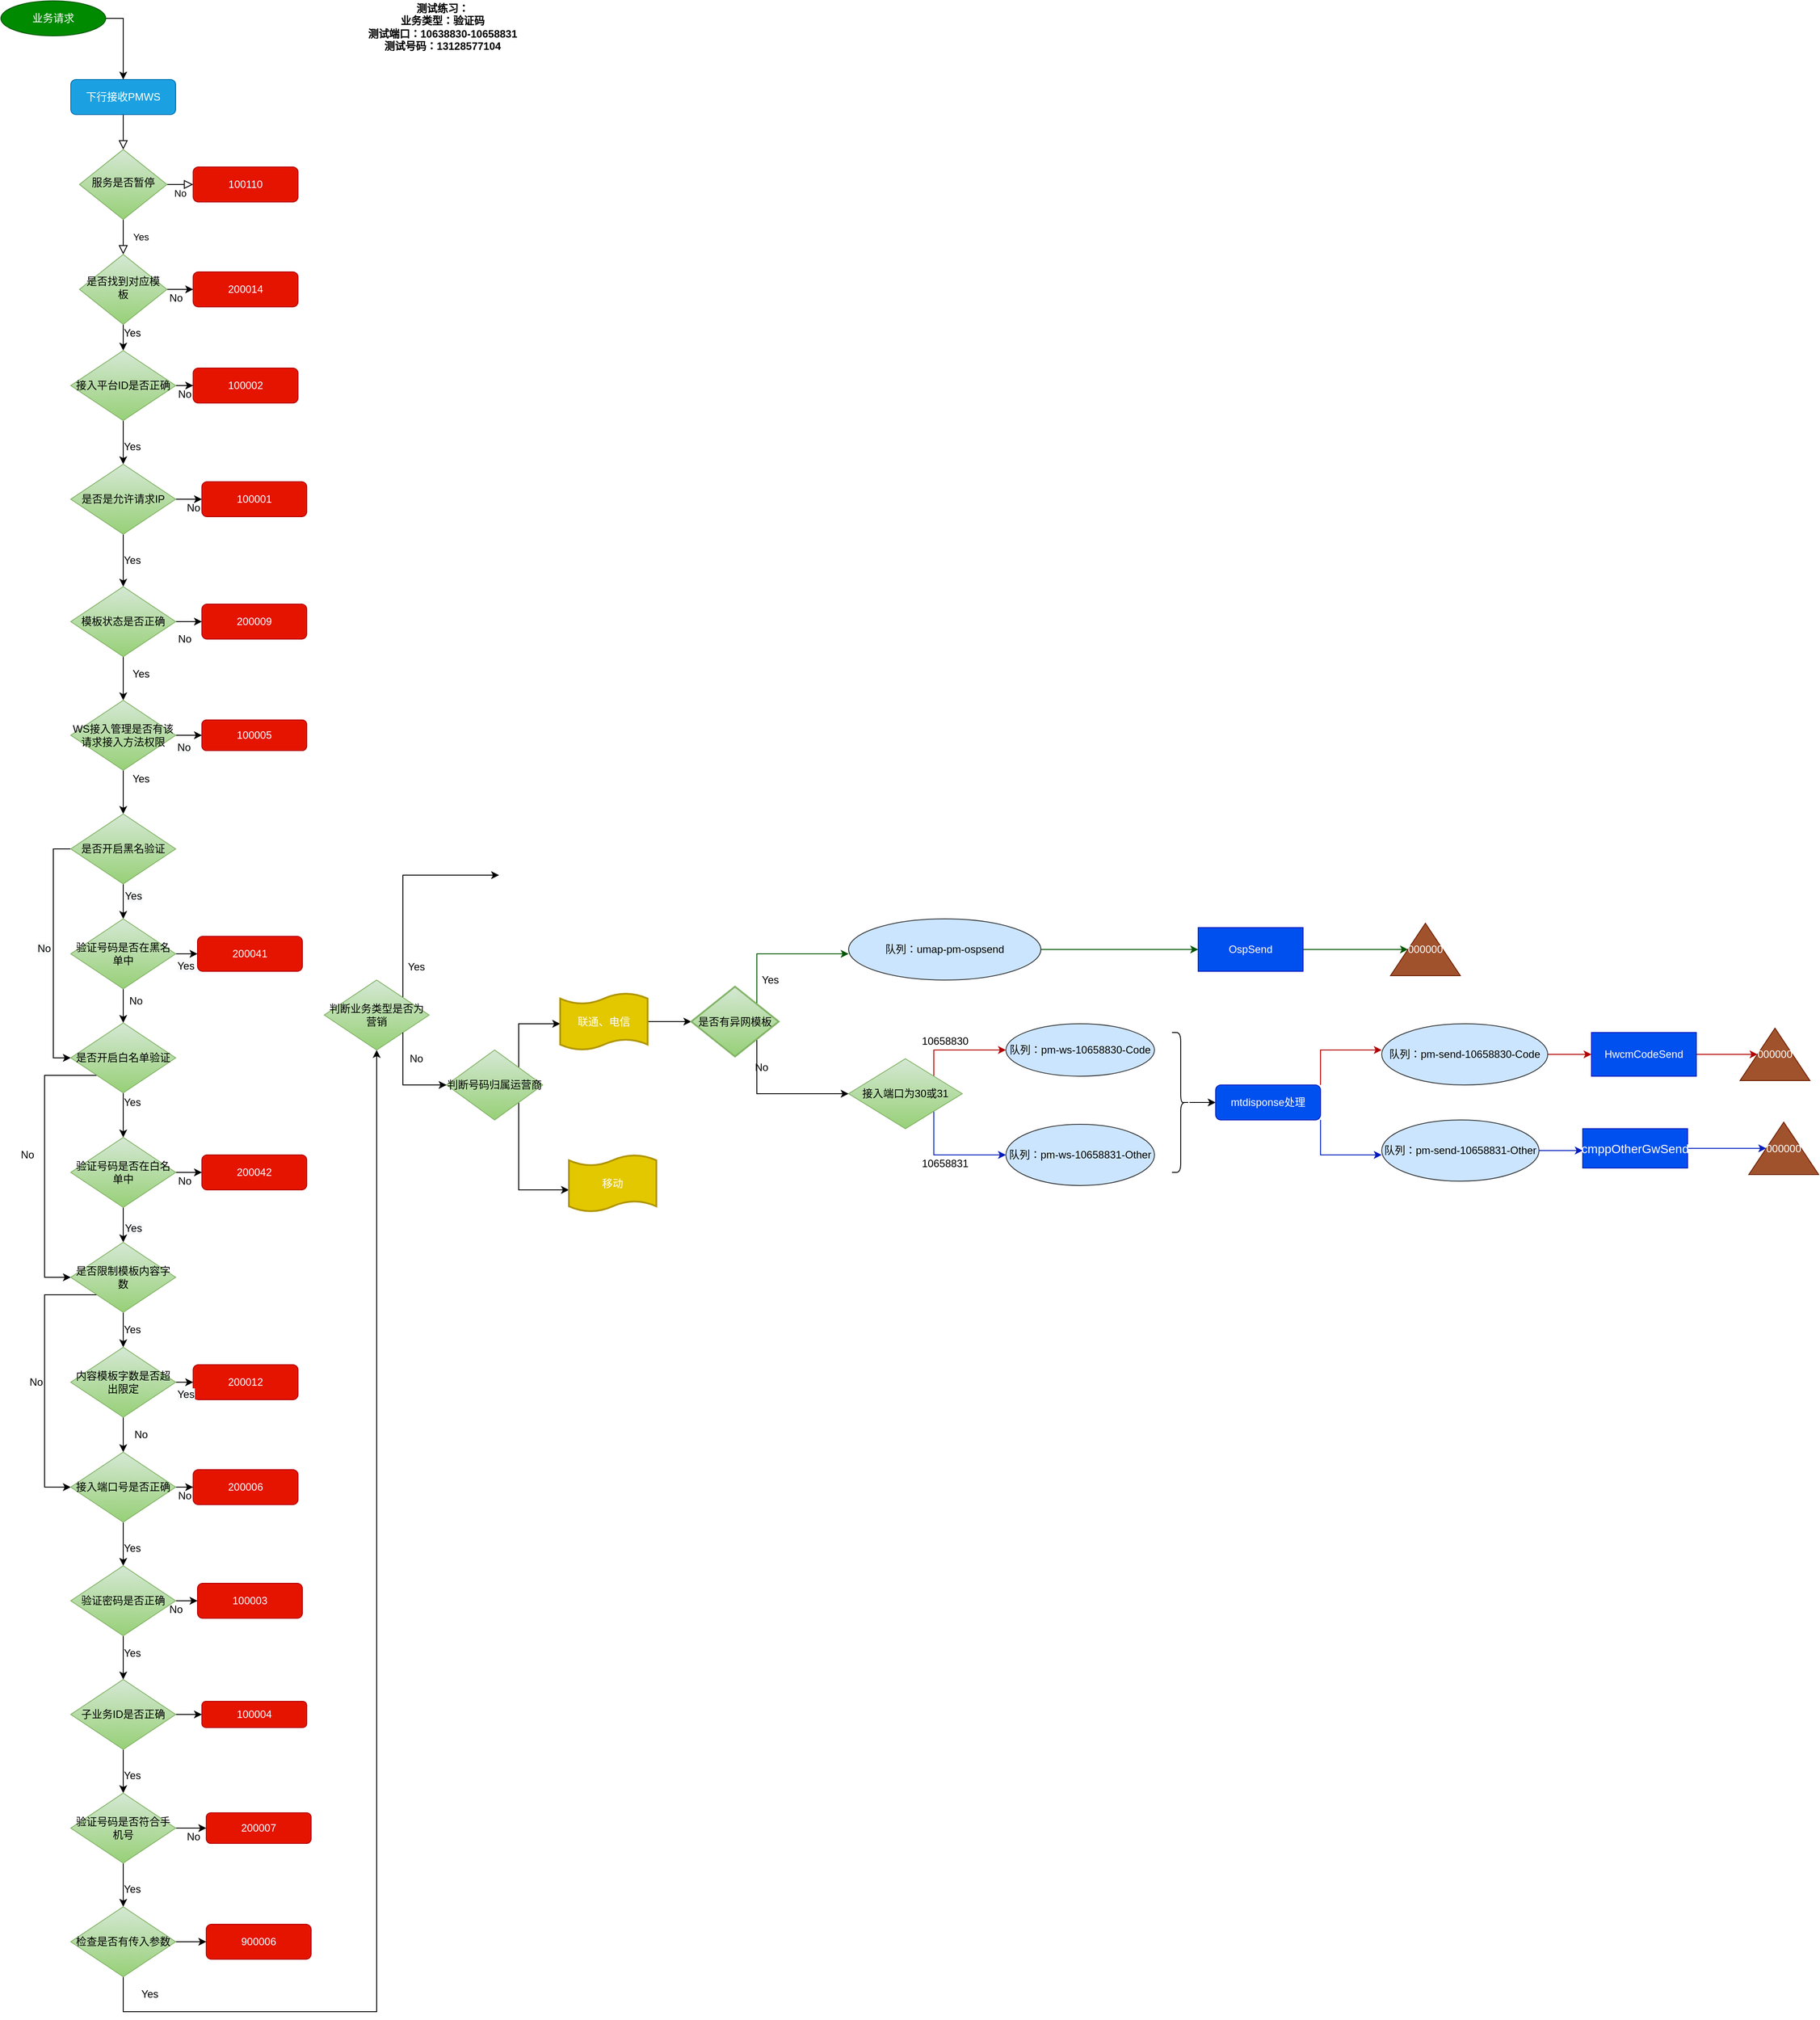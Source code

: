 <mxfile version="13.10.4" type="github">
  <diagram id="C5RBs43oDa-KdzZeNtuy" name="Page-1">
    <mxGraphModel dx="742" dy="514" grid="1" gridSize="10" guides="1" tooltips="1" connect="1" arrows="1" fold="1" page="1" pageScale="1" pageWidth="3300" pageHeight="4681" math="0" shadow="0">
      <root>
        <mxCell id="WIyWlLk6GJQsqaUBKTNV-0" />
        <mxCell id="WIyWlLk6GJQsqaUBKTNV-1" parent="WIyWlLk6GJQsqaUBKTNV-0" />
        <mxCell id="WIyWlLk6GJQsqaUBKTNV-2" value="" style="rounded=0;html=1;jettySize=auto;orthogonalLoop=1;fontSize=11;endArrow=block;endFill=0;endSize=8;strokeWidth=1;shadow=0;labelBackgroundColor=none;edgeStyle=orthogonalEdgeStyle;" parent="WIyWlLk6GJQsqaUBKTNV-1" source="WIyWlLk6GJQsqaUBKTNV-3" target="WIyWlLk6GJQsqaUBKTNV-6" edge="1">
          <mxGeometry relative="1" as="geometry" />
        </mxCell>
        <mxCell id="WIyWlLk6GJQsqaUBKTNV-3" value="下行接收PMWS" style="rounded=1;whiteSpace=wrap;html=1;fontSize=12;glass=0;strokeWidth=1;shadow=0;fillColor=#1ba1e2;strokeColor=#006EAF;fontColor=#ffffff;" parent="WIyWlLk6GJQsqaUBKTNV-1" vertex="1">
          <mxGeometry x="80" y="90" width="120" height="40" as="geometry" />
        </mxCell>
        <mxCell id="WIyWlLk6GJQsqaUBKTNV-4" value="Yes" style="rounded=0;html=1;jettySize=auto;orthogonalLoop=1;fontSize=11;endArrow=block;endFill=0;endSize=8;strokeWidth=1;shadow=0;labelBackgroundColor=none;edgeStyle=orthogonalEdgeStyle;" parent="WIyWlLk6GJQsqaUBKTNV-1" source="WIyWlLk6GJQsqaUBKTNV-6" target="WIyWlLk6GJQsqaUBKTNV-10" edge="1">
          <mxGeometry y="20" relative="1" as="geometry">
            <mxPoint as="offset" />
          </mxGeometry>
        </mxCell>
        <mxCell id="WIyWlLk6GJQsqaUBKTNV-5" value="No" style="edgeStyle=orthogonalEdgeStyle;rounded=0;html=1;jettySize=auto;orthogonalLoop=1;fontSize=11;endArrow=block;endFill=0;endSize=8;strokeWidth=1;shadow=0;labelBackgroundColor=none;" parent="WIyWlLk6GJQsqaUBKTNV-1" source="WIyWlLk6GJQsqaUBKTNV-6" target="WIyWlLk6GJQsqaUBKTNV-7" edge="1">
          <mxGeometry y="10" relative="1" as="geometry">
            <mxPoint as="offset" />
          </mxGeometry>
        </mxCell>
        <mxCell id="WIyWlLk6GJQsqaUBKTNV-6" value="服务是否暂停" style="rhombus;whiteSpace=wrap;html=1;shadow=0;fontFamily=Helvetica;fontSize=12;align=center;strokeWidth=1;spacing=6;spacingTop=-4;gradientColor=#97d077;fillColor=#d5e8d4;strokeColor=#82b366;" parent="WIyWlLk6GJQsqaUBKTNV-1" vertex="1">
          <mxGeometry x="90" y="170" width="100" height="80" as="geometry" />
        </mxCell>
        <mxCell id="WIyWlLk6GJQsqaUBKTNV-7" value="100110" style="rounded=1;whiteSpace=wrap;html=1;fontSize=12;glass=0;strokeWidth=1;shadow=0;fillColor=#e51400;strokeColor=#B20000;fontColor=#ffffff;" parent="WIyWlLk6GJQsqaUBKTNV-1" vertex="1">
          <mxGeometry x="220" y="190" width="120" height="40" as="geometry" />
        </mxCell>
        <mxCell id="eVNANjYWgDma2gAOLHsl-2" value="" style="edgeStyle=orthogonalEdgeStyle;rounded=0;orthogonalLoop=1;jettySize=auto;html=1;" parent="WIyWlLk6GJQsqaUBKTNV-1" source="WIyWlLk6GJQsqaUBKTNV-10" target="WIyWlLk6GJQsqaUBKTNV-12" edge="1">
          <mxGeometry relative="1" as="geometry" />
        </mxCell>
        <mxCell id="eVNANjYWgDma2gAOLHsl-4" style="edgeStyle=orthogonalEdgeStyle;rounded=0;orthogonalLoop=1;jettySize=auto;html=1;" parent="WIyWlLk6GJQsqaUBKTNV-1" source="WIyWlLk6GJQsqaUBKTNV-10" edge="1">
          <mxGeometry relative="1" as="geometry">
            <mxPoint x="140" y="400" as="targetPoint" />
          </mxGeometry>
        </mxCell>
        <mxCell id="WIyWlLk6GJQsqaUBKTNV-10" value="是否找到对应模板" style="rhombus;whiteSpace=wrap;html=1;shadow=0;fontFamily=Helvetica;fontSize=12;align=center;strokeWidth=1;spacing=6;spacingTop=-4;gradientColor=#97d077;fillColor=#d5e8d4;strokeColor=#82b366;" parent="WIyWlLk6GJQsqaUBKTNV-1" vertex="1">
          <mxGeometry x="90" y="290" width="100" height="80" as="geometry" />
        </mxCell>
        <mxCell id="WIyWlLk6GJQsqaUBKTNV-12" value="200014" style="rounded=1;whiteSpace=wrap;html=1;fontSize=12;glass=0;strokeWidth=1;shadow=0;fillColor=#e51400;strokeColor=#B20000;fontColor=#ffffff;" parent="WIyWlLk6GJQsqaUBKTNV-1" vertex="1">
          <mxGeometry x="220" y="310" width="120" height="40" as="geometry" />
        </mxCell>
        <mxCell id="eVNANjYWgDma2gAOLHsl-146" style="edgeStyle=orthogonalEdgeStyle;rounded=0;orthogonalLoop=1;jettySize=auto;html=1;exitX=1;exitY=0.5;exitDx=0;exitDy=0;entryX=0.5;entryY=0;entryDx=0;entryDy=0;" parent="WIyWlLk6GJQsqaUBKTNV-1" source="eVNANjYWgDma2gAOLHsl-0" target="WIyWlLk6GJQsqaUBKTNV-3" edge="1">
          <mxGeometry relative="1" as="geometry" />
        </mxCell>
        <mxCell id="eVNANjYWgDma2gAOLHsl-0" value="业务请求" style="ellipse;whiteSpace=wrap;html=1;fillColor=#008a00;strokeColor=#005700;fontColor=#ffffff;" parent="WIyWlLk6GJQsqaUBKTNV-1" vertex="1">
          <mxGeometry width="120" height="40" as="geometry" />
        </mxCell>
        <mxCell id="eVNANjYWgDma2gAOLHsl-3" value="No" style="text;html=1;align=center;verticalAlign=middle;resizable=0;points=[];autosize=1;" parent="WIyWlLk6GJQsqaUBKTNV-1" vertex="1">
          <mxGeometry x="185" y="330" width="30" height="20" as="geometry" />
        </mxCell>
        <mxCell id="eVNANjYWgDma2gAOLHsl-9" value="" style="edgeStyle=orthogonalEdgeStyle;rounded=0;orthogonalLoop=1;jettySize=auto;html=1;" parent="WIyWlLk6GJQsqaUBKTNV-1" source="eVNANjYWgDma2gAOLHsl-5" target="eVNANjYWgDma2gAOLHsl-8" edge="1">
          <mxGeometry relative="1" as="geometry" />
        </mxCell>
        <mxCell id="eVNANjYWgDma2gAOLHsl-13" value="" style="edgeStyle=orthogonalEdgeStyle;rounded=0;orthogonalLoop=1;jettySize=auto;html=1;" parent="WIyWlLk6GJQsqaUBKTNV-1" source="eVNANjYWgDma2gAOLHsl-5" target="eVNANjYWgDma2gAOLHsl-12" edge="1">
          <mxGeometry relative="1" as="geometry" />
        </mxCell>
        <mxCell id="eVNANjYWgDma2gAOLHsl-5" value="接入平台ID是否正确" style="rhombus;whiteSpace=wrap;html=1;gradientColor=#97d077;fillColor=#d5e8d4;strokeColor=#82b366;" parent="WIyWlLk6GJQsqaUBKTNV-1" vertex="1">
          <mxGeometry x="80" y="400" width="120" height="80" as="geometry" />
        </mxCell>
        <mxCell id="eVNANjYWgDma2gAOLHsl-8" value="100002" style="rounded=1;whiteSpace=wrap;html=1;fillColor=#e51400;strokeColor=#B20000;fontColor=#ffffff;" parent="WIyWlLk6GJQsqaUBKTNV-1" vertex="1">
          <mxGeometry x="220" y="420" width="120" height="40" as="geometry" />
        </mxCell>
        <mxCell id="eVNANjYWgDma2gAOLHsl-10" value="Yes" style="text;html=1;align=center;verticalAlign=middle;resizable=0;points=[];autosize=1;" parent="WIyWlLk6GJQsqaUBKTNV-1" vertex="1">
          <mxGeometry x="135" y="370" width="30" height="20" as="geometry" />
        </mxCell>
        <mxCell id="eVNANjYWgDma2gAOLHsl-11" value="No" style="text;html=1;align=center;verticalAlign=middle;resizable=0;points=[];autosize=1;" parent="WIyWlLk6GJQsqaUBKTNV-1" vertex="1">
          <mxGeometry x="195" y="440" width="30" height="20" as="geometry" />
        </mxCell>
        <mxCell id="eVNANjYWgDma2gAOLHsl-16" value="" style="edgeStyle=orthogonalEdgeStyle;rounded=0;orthogonalLoop=1;jettySize=auto;html=1;" parent="WIyWlLk6GJQsqaUBKTNV-1" source="eVNANjYWgDma2gAOLHsl-12" target="eVNANjYWgDma2gAOLHsl-15" edge="1">
          <mxGeometry relative="1" as="geometry" />
        </mxCell>
        <mxCell id="eVNANjYWgDma2gAOLHsl-19" value="" style="edgeStyle=orthogonalEdgeStyle;rounded=0;orthogonalLoop=1;jettySize=auto;html=1;" parent="WIyWlLk6GJQsqaUBKTNV-1" source="eVNANjYWgDma2gAOLHsl-12" target="eVNANjYWgDma2gAOLHsl-18" edge="1">
          <mxGeometry relative="1" as="geometry" />
        </mxCell>
        <mxCell id="eVNANjYWgDma2gAOLHsl-12" value="是否是允许请求IP" style="rhombus;whiteSpace=wrap;html=1;gradientColor=#97d077;fillColor=#d5e8d4;strokeColor=#82b366;" parent="WIyWlLk6GJQsqaUBKTNV-1" vertex="1">
          <mxGeometry x="80" y="530" width="120" height="80" as="geometry" />
        </mxCell>
        <mxCell id="eVNANjYWgDma2gAOLHsl-14" value="Yes" style="text;html=1;align=center;verticalAlign=middle;resizable=0;points=[];autosize=1;" parent="WIyWlLk6GJQsqaUBKTNV-1" vertex="1">
          <mxGeometry x="135" y="500" width="30" height="20" as="geometry" />
        </mxCell>
        <mxCell id="eVNANjYWgDma2gAOLHsl-15" value="100001" style="rounded=1;whiteSpace=wrap;html=1;fillColor=#e51400;strokeColor=#B20000;fontColor=#ffffff;" parent="WIyWlLk6GJQsqaUBKTNV-1" vertex="1">
          <mxGeometry x="230" y="550" width="120" height="40" as="geometry" />
        </mxCell>
        <mxCell id="eVNANjYWgDma2gAOLHsl-17" value="No" style="text;html=1;align=center;verticalAlign=middle;resizable=0;points=[];autosize=1;" parent="WIyWlLk6GJQsqaUBKTNV-1" vertex="1">
          <mxGeometry x="205" y="570" width="30" height="20" as="geometry" />
        </mxCell>
        <mxCell id="eVNANjYWgDma2gAOLHsl-23" value="" style="edgeStyle=orthogonalEdgeStyle;rounded=0;orthogonalLoop=1;jettySize=auto;html=1;" parent="WIyWlLk6GJQsqaUBKTNV-1" source="eVNANjYWgDma2gAOLHsl-18" target="eVNANjYWgDma2gAOLHsl-22" edge="1">
          <mxGeometry relative="1" as="geometry" />
        </mxCell>
        <mxCell id="eVNANjYWgDma2gAOLHsl-26" value="" style="edgeStyle=orthogonalEdgeStyle;rounded=0;orthogonalLoop=1;jettySize=auto;html=1;" parent="WIyWlLk6GJQsqaUBKTNV-1" source="eVNANjYWgDma2gAOLHsl-18" target="eVNANjYWgDma2gAOLHsl-25" edge="1">
          <mxGeometry relative="1" as="geometry" />
        </mxCell>
        <mxCell id="eVNANjYWgDma2gAOLHsl-18" value="模板状态是否正确" style="rhombus;whiteSpace=wrap;html=1;gradientColor=#97d077;fillColor=#d5e8d4;strokeColor=#82b366;" parent="WIyWlLk6GJQsqaUBKTNV-1" vertex="1">
          <mxGeometry x="80" y="670" width="120" height="80" as="geometry" />
        </mxCell>
        <mxCell id="eVNANjYWgDma2gAOLHsl-21" value="Yes" style="text;html=1;align=center;verticalAlign=middle;resizable=0;points=[];autosize=1;" parent="WIyWlLk6GJQsqaUBKTNV-1" vertex="1">
          <mxGeometry x="135" y="630" width="30" height="20" as="geometry" />
        </mxCell>
        <mxCell id="eVNANjYWgDma2gAOLHsl-22" value="200009" style="rounded=1;whiteSpace=wrap;html=1;fillColor=#e51400;strokeColor=#B20000;fontColor=#ffffff;" parent="WIyWlLk6GJQsqaUBKTNV-1" vertex="1">
          <mxGeometry x="230" y="690" width="120" height="40" as="geometry" />
        </mxCell>
        <mxCell id="eVNANjYWgDma2gAOLHsl-24" value="No" style="text;html=1;align=center;verticalAlign=middle;resizable=0;points=[];autosize=1;" parent="WIyWlLk6GJQsqaUBKTNV-1" vertex="1">
          <mxGeometry x="195" y="720" width="30" height="20" as="geometry" />
        </mxCell>
        <mxCell id="eVNANjYWgDma2gAOLHsl-29" value="" style="edgeStyle=orthogonalEdgeStyle;rounded=0;orthogonalLoop=1;jettySize=auto;html=1;" parent="WIyWlLk6GJQsqaUBKTNV-1" source="eVNANjYWgDma2gAOLHsl-25" target="eVNANjYWgDma2gAOLHsl-28" edge="1">
          <mxGeometry relative="1" as="geometry" />
        </mxCell>
        <mxCell id="eVNANjYWgDma2gAOLHsl-32" value="" style="edgeStyle=orthogonalEdgeStyle;rounded=0;orthogonalLoop=1;jettySize=auto;html=1;" parent="WIyWlLk6GJQsqaUBKTNV-1" source="eVNANjYWgDma2gAOLHsl-25" target="eVNANjYWgDma2gAOLHsl-30" edge="1">
          <mxGeometry relative="1" as="geometry" />
        </mxCell>
        <mxCell id="eVNANjYWgDma2gAOLHsl-25" value="WS接入管理是否有该请求接入方法权限" style="rhombus;whiteSpace=wrap;html=1;gradientColor=#97d077;fillColor=#d5e8d4;strokeColor=#82b366;" parent="WIyWlLk6GJQsqaUBKTNV-1" vertex="1">
          <mxGeometry x="80" y="800" width="120" height="80" as="geometry" />
        </mxCell>
        <mxCell id="eVNANjYWgDma2gAOLHsl-27" value="Yes" style="text;html=1;align=center;verticalAlign=middle;resizable=0;points=[];autosize=1;" parent="WIyWlLk6GJQsqaUBKTNV-1" vertex="1">
          <mxGeometry x="145" y="760" width="30" height="20" as="geometry" />
        </mxCell>
        <mxCell id="eVNANjYWgDma2gAOLHsl-36" value="" style="edgeStyle=orthogonalEdgeStyle;rounded=0;orthogonalLoop=1;jettySize=auto;html=1;" parent="WIyWlLk6GJQsqaUBKTNV-1" source="eVNANjYWgDma2gAOLHsl-28" target="eVNANjYWgDma2gAOLHsl-35" edge="1">
          <mxGeometry relative="1" as="geometry" />
        </mxCell>
        <mxCell id="eVNANjYWgDma2gAOLHsl-47" style="edgeStyle=orthogonalEdgeStyle;rounded=0;orthogonalLoop=1;jettySize=auto;html=1;exitX=0;exitY=0.5;exitDx=0;exitDy=0;entryX=0;entryY=0.5;entryDx=0;entryDy=0;" parent="WIyWlLk6GJQsqaUBKTNV-1" source="eVNANjYWgDma2gAOLHsl-28" target="eVNANjYWgDma2gAOLHsl-38" edge="1">
          <mxGeometry relative="1" as="geometry" />
        </mxCell>
        <mxCell id="eVNANjYWgDma2gAOLHsl-28" value="是否开启黑名验证" style="rhombus;whiteSpace=wrap;html=1;gradientColor=#97d077;fillColor=#d5e8d4;strokeColor=#82b366;" parent="WIyWlLk6GJQsqaUBKTNV-1" vertex="1">
          <mxGeometry x="80" y="930" width="120" height="80" as="geometry" />
        </mxCell>
        <mxCell id="eVNANjYWgDma2gAOLHsl-30" value="100005" style="rounded=1;whiteSpace=wrap;html=1;fillColor=#e51400;strokeColor=#B20000;fontColor=#ffffff;" parent="WIyWlLk6GJQsqaUBKTNV-1" vertex="1">
          <mxGeometry x="230" y="822.5" width="120" height="35" as="geometry" />
        </mxCell>
        <mxCell id="eVNANjYWgDma2gAOLHsl-31" style="edgeStyle=orthogonalEdgeStyle;rounded=0;orthogonalLoop=1;jettySize=auto;html=1;exitX=0.5;exitY=1;exitDx=0;exitDy=0;" parent="WIyWlLk6GJQsqaUBKTNV-1" source="eVNANjYWgDma2gAOLHsl-30" target="eVNANjYWgDma2gAOLHsl-30" edge="1">
          <mxGeometry relative="1" as="geometry" />
        </mxCell>
        <mxCell id="eVNANjYWgDma2gAOLHsl-33" value="Yes" style="text;html=1;align=center;verticalAlign=middle;resizable=0;points=[];autosize=1;" parent="WIyWlLk6GJQsqaUBKTNV-1" vertex="1">
          <mxGeometry x="145" y="880" width="30" height="20" as="geometry" />
        </mxCell>
        <mxCell id="eVNANjYWgDma2gAOLHsl-34" value="&lt;span style=&quot;color: rgb(0, 0, 0); font-family: helvetica; font-size: 12px; font-style: normal; font-weight: 400; letter-spacing: normal; text-align: center; text-indent: 0px; text-transform: none; word-spacing: 0px; background-color: rgb(248, 249, 250); display: inline; float: none;&quot;&gt;No&lt;/span&gt;" style="text;whiteSpace=wrap;html=1;" parent="WIyWlLk6GJQsqaUBKTNV-1" vertex="1">
          <mxGeometry x="200" y="840" width="40" height="30" as="geometry" />
        </mxCell>
        <mxCell id="eVNANjYWgDma2gAOLHsl-39" value="" style="edgeStyle=orthogonalEdgeStyle;rounded=0;orthogonalLoop=1;jettySize=auto;html=1;" parent="WIyWlLk6GJQsqaUBKTNV-1" source="eVNANjYWgDma2gAOLHsl-35" target="eVNANjYWgDma2gAOLHsl-38" edge="1">
          <mxGeometry relative="1" as="geometry" />
        </mxCell>
        <mxCell id="eVNANjYWgDma2gAOLHsl-42" style="edgeStyle=orthogonalEdgeStyle;rounded=0;orthogonalLoop=1;jettySize=auto;html=1;exitX=1;exitY=0.5;exitDx=0;exitDy=0;" parent="WIyWlLk6GJQsqaUBKTNV-1" source="eVNANjYWgDma2gAOLHsl-35" target="eVNANjYWgDma2gAOLHsl-41" edge="1">
          <mxGeometry relative="1" as="geometry" />
        </mxCell>
        <mxCell id="eVNANjYWgDma2gAOLHsl-35" value="验证号码是否在黑名单中" style="rhombus;whiteSpace=wrap;html=1;gradientColor=#97d077;fillColor=#d5e8d4;strokeColor=#82b366;" parent="WIyWlLk6GJQsqaUBKTNV-1" vertex="1">
          <mxGeometry x="80" y="1050" width="120" height="80" as="geometry" />
        </mxCell>
        <mxCell id="eVNANjYWgDma2gAOLHsl-37" value="&lt;span style=&quot;color: rgb(0, 0, 0); font-family: helvetica; font-size: 12px; font-style: normal; font-weight: 400; letter-spacing: normal; text-align: center; text-indent: 0px; text-transform: none; word-spacing: 0px; background-color: rgb(248, 249, 250); display: inline; float: none;&quot;&gt;Yes&lt;/span&gt;" style="text;whiteSpace=wrap;html=1;" parent="WIyWlLk6GJQsqaUBKTNV-1" vertex="1">
          <mxGeometry x="140" y="1010" width="40" height="30" as="geometry" />
        </mxCell>
        <mxCell id="eVNANjYWgDma2gAOLHsl-45" value="" style="edgeStyle=orthogonalEdgeStyle;rounded=0;orthogonalLoop=1;jettySize=auto;html=1;" parent="WIyWlLk6GJQsqaUBKTNV-1" source="eVNANjYWgDma2gAOLHsl-38" target="eVNANjYWgDma2gAOLHsl-44" edge="1">
          <mxGeometry relative="1" as="geometry" />
        </mxCell>
        <mxCell id="eVNANjYWgDma2gAOLHsl-58" style="edgeStyle=orthogonalEdgeStyle;rounded=0;orthogonalLoop=1;jettySize=auto;html=1;exitX=0;exitY=1;exitDx=0;exitDy=0;entryX=0;entryY=0.5;entryDx=0;entryDy=0;" parent="WIyWlLk6GJQsqaUBKTNV-1" source="eVNANjYWgDma2gAOLHsl-38" target="eVNANjYWgDma2gAOLHsl-52" edge="1">
          <mxGeometry relative="1" as="geometry">
            <Array as="points">
              <mxPoint x="50" y="1229" />
              <mxPoint x="50" y="1460" />
            </Array>
          </mxGeometry>
        </mxCell>
        <mxCell id="eVNANjYWgDma2gAOLHsl-38" value="是否开启白名单验证" style="rhombus;whiteSpace=wrap;html=1;gradientColor=#97d077;fillColor=#d5e8d4;strokeColor=#82b366;" parent="WIyWlLk6GJQsqaUBKTNV-1" vertex="1">
          <mxGeometry x="80" y="1169" width="120" height="80" as="geometry" />
        </mxCell>
        <mxCell id="eVNANjYWgDma2gAOLHsl-40" value="&lt;div style=&quot;text-align: center&quot;&gt;&lt;span&gt;&lt;font face=&quot;helvetica&quot;&gt;No&lt;/font&gt;&lt;/span&gt;&lt;/div&gt;" style="text;whiteSpace=wrap;html=1;" parent="WIyWlLk6GJQsqaUBKTNV-1" vertex="1">
          <mxGeometry x="145" y="1130" width="40" height="30" as="geometry" />
        </mxCell>
        <mxCell id="eVNANjYWgDma2gAOLHsl-41" value="200041" style="rounded=1;whiteSpace=wrap;html=1;fillColor=#e51400;strokeColor=#B20000;fontColor=#ffffff;" parent="WIyWlLk6GJQsqaUBKTNV-1" vertex="1">
          <mxGeometry x="225" y="1070" width="120" height="40" as="geometry" />
        </mxCell>
        <mxCell id="eVNANjYWgDma2gAOLHsl-43" value="&lt;span style=&quot;color: rgb(0, 0, 0); font-family: helvetica; font-size: 12px; font-style: normal; font-weight: 400; letter-spacing: normal; text-align: center; text-indent: 0px; text-transform: none; word-spacing: 0px; background-color: rgb(248, 249, 250); display: inline; float: none;&quot;&gt;Yes&lt;/span&gt;" style="text;whiteSpace=wrap;html=1;" parent="WIyWlLk6GJQsqaUBKTNV-1" vertex="1">
          <mxGeometry x="200" y="1090" width="40" height="30" as="geometry" />
        </mxCell>
        <mxCell id="eVNANjYWgDma2gAOLHsl-50" style="edgeStyle=orthogonalEdgeStyle;rounded=0;orthogonalLoop=1;jettySize=auto;html=1;exitX=1;exitY=0.5;exitDx=0;exitDy=0;" parent="WIyWlLk6GJQsqaUBKTNV-1" source="eVNANjYWgDma2gAOLHsl-44" target="eVNANjYWgDma2gAOLHsl-48" edge="1">
          <mxGeometry relative="1" as="geometry" />
        </mxCell>
        <mxCell id="eVNANjYWgDma2gAOLHsl-53" value="" style="edgeStyle=orthogonalEdgeStyle;rounded=0;orthogonalLoop=1;jettySize=auto;html=1;" parent="WIyWlLk6GJQsqaUBKTNV-1" source="eVNANjYWgDma2gAOLHsl-44" target="eVNANjYWgDma2gAOLHsl-52" edge="1">
          <mxGeometry relative="1" as="geometry" />
        </mxCell>
        <mxCell id="eVNANjYWgDma2gAOLHsl-44" value="验证号码是否在白名单中" style="rhombus;whiteSpace=wrap;html=1;gradientColor=#97d077;fillColor=#d5e8d4;strokeColor=#82b366;" parent="WIyWlLk6GJQsqaUBKTNV-1" vertex="1">
          <mxGeometry x="80" y="1300" width="120" height="80" as="geometry" />
        </mxCell>
        <mxCell id="eVNANjYWgDma2gAOLHsl-46" value="&lt;span style=&quot;font-family: &amp;#34;helvetica&amp;#34;&quot;&gt;Yes&lt;/span&gt;" style="text;html=1;align=center;verticalAlign=middle;resizable=0;points=[];autosize=1;" parent="WIyWlLk6GJQsqaUBKTNV-1" vertex="1">
          <mxGeometry x="135" y="1250" width="30" height="20" as="geometry" />
        </mxCell>
        <mxCell id="eVNANjYWgDma2gAOLHsl-48" value="200042" style="rounded=1;whiteSpace=wrap;html=1;fillColor=#e51400;strokeColor=#B20000;fontColor=#ffffff;" parent="WIyWlLk6GJQsqaUBKTNV-1" vertex="1">
          <mxGeometry x="230" y="1320" width="120" height="40" as="geometry" />
        </mxCell>
        <mxCell id="eVNANjYWgDma2gAOLHsl-49" value="&lt;span style=&quot;color: rgb(0, 0, 0); font-family: helvetica; font-size: 12px; font-style: normal; font-weight: 400; letter-spacing: normal; text-align: center; text-indent: 0px; text-transform: none; word-spacing: 0px; background-color: rgb(248, 249, 250); display: inline; float: none;&quot;&gt;No&lt;/span&gt;" style="text;whiteSpace=wrap;html=1;" parent="WIyWlLk6GJQsqaUBKTNV-1" vertex="1">
          <mxGeometry x="40" y="1070" width="40" height="30" as="geometry" />
        </mxCell>
        <mxCell id="eVNANjYWgDma2gAOLHsl-51" value="&lt;span style=&quot;font-family: &amp;#34;helvetica&amp;#34;&quot;&gt;No&lt;/span&gt;" style="text;html=1;align=center;verticalAlign=middle;resizable=0;points=[];autosize=1;" parent="WIyWlLk6GJQsqaUBKTNV-1" vertex="1">
          <mxGeometry x="195" y="1340" width="30" height="20" as="geometry" />
        </mxCell>
        <mxCell id="eVNANjYWgDma2gAOLHsl-55" value="" style="edgeStyle=orthogonalEdgeStyle;rounded=0;orthogonalLoop=1;jettySize=auto;html=1;" parent="WIyWlLk6GJQsqaUBKTNV-1" source="eVNANjYWgDma2gAOLHsl-52" target="eVNANjYWgDma2gAOLHsl-54" edge="1">
          <mxGeometry relative="1" as="geometry" />
        </mxCell>
        <mxCell id="eVNANjYWgDma2gAOLHsl-68" style="edgeStyle=orthogonalEdgeStyle;rounded=0;orthogonalLoop=1;jettySize=auto;html=1;exitX=0;exitY=1;exitDx=0;exitDy=0;entryX=0;entryY=0.5;entryDx=0;entryDy=0;" parent="WIyWlLk6GJQsqaUBKTNV-1" source="eVNANjYWgDma2gAOLHsl-52" target="eVNANjYWgDma2gAOLHsl-63" edge="1">
          <mxGeometry relative="1" as="geometry">
            <Array as="points">
              <mxPoint x="50" y="1480" />
              <mxPoint x="50" y="1700" />
            </Array>
          </mxGeometry>
        </mxCell>
        <mxCell id="eVNANjYWgDma2gAOLHsl-52" value="是否限制模板内容字数" style="rhombus;whiteSpace=wrap;html=1;gradientColor=#97d077;fillColor=#d5e8d4;strokeColor=#82b366;" parent="WIyWlLk6GJQsqaUBKTNV-1" vertex="1">
          <mxGeometry x="80" y="1420" width="120" height="80" as="geometry" />
        </mxCell>
        <mxCell id="eVNANjYWgDma2gAOLHsl-61" style="edgeStyle=orthogonalEdgeStyle;rounded=0;orthogonalLoop=1;jettySize=auto;html=1;exitX=1;exitY=0.5;exitDx=0;exitDy=0;entryX=0;entryY=0.5;entryDx=0;entryDy=0;" parent="WIyWlLk6GJQsqaUBKTNV-1" source="eVNANjYWgDma2gAOLHsl-54" target="eVNANjYWgDma2gAOLHsl-60" edge="1">
          <mxGeometry relative="1" as="geometry" />
        </mxCell>
        <mxCell id="eVNANjYWgDma2gAOLHsl-64" value="" style="edgeStyle=orthogonalEdgeStyle;rounded=0;orthogonalLoop=1;jettySize=auto;html=1;" parent="WIyWlLk6GJQsqaUBKTNV-1" source="eVNANjYWgDma2gAOLHsl-54" target="eVNANjYWgDma2gAOLHsl-63" edge="1">
          <mxGeometry relative="1" as="geometry" />
        </mxCell>
        <mxCell id="eVNANjYWgDma2gAOLHsl-54" value="内容模板字数是否超出限定" style="rhombus;whiteSpace=wrap;html=1;gradientColor=#97d077;fillColor=#d5e8d4;strokeColor=#82b366;" parent="WIyWlLk6GJQsqaUBKTNV-1" vertex="1">
          <mxGeometry x="80" y="1540" width="120" height="80" as="geometry" />
        </mxCell>
        <mxCell id="eVNANjYWgDma2gAOLHsl-56" value="&lt;span style=&quot;color: rgb(0, 0, 0); font-family: helvetica; font-size: 12px; font-style: normal; font-weight: 400; letter-spacing: normal; text-align: center; text-indent: 0px; text-transform: none; word-spacing: 0px; background-color: rgb(248, 249, 250); display: inline; float: none;&quot;&gt;Yes&lt;/span&gt;" style="text;whiteSpace=wrap;html=1;" parent="WIyWlLk6GJQsqaUBKTNV-1" vertex="1">
          <mxGeometry x="140" y="1390" width="40" height="30" as="geometry" />
        </mxCell>
        <mxCell id="eVNANjYWgDma2gAOLHsl-57" value="&lt;span style=&quot;font-family: &amp;#34;helvetica&amp;#34;&quot;&gt;Yes&lt;/span&gt;" style="text;html=1;align=center;verticalAlign=middle;resizable=0;points=[];autosize=1;" parent="WIyWlLk6GJQsqaUBKTNV-1" vertex="1">
          <mxGeometry x="135" y="1510" width="30" height="20" as="geometry" />
        </mxCell>
        <mxCell id="eVNANjYWgDma2gAOLHsl-59" value="No" style="text;html=1;align=center;verticalAlign=middle;resizable=0;points=[];autosize=1;" parent="WIyWlLk6GJQsqaUBKTNV-1" vertex="1">
          <mxGeometry x="15" y="1310" width="30" height="20" as="geometry" />
        </mxCell>
        <mxCell id="eVNANjYWgDma2gAOLHsl-60" value="200012" style="rounded=1;whiteSpace=wrap;html=1;fillColor=#e51400;strokeColor=#B20000;fontColor=#ffffff;" parent="WIyWlLk6GJQsqaUBKTNV-1" vertex="1">
          <mxGeometry x="220" y="1560" width="120" height="40" as="geometry" />
        </mxCell>
        <mxCell id="eVNANjYWgDma2gAOLHsl-62" value="&lt;span style=&quot;color: rgb(0, 0, 0); font-family: helvetica; font-size: 12px; font-style: normal; font-weight: 400; letter-spacing: normal; text-align: center; text-indent: 0px; text-transform: none; word-spacing: 0px; background-color: rgb(248, 249, 250); display: inline; float: none;&quot;&gt;Yes&lt;/span&gt;" style="text;whiteSpace=wrap;html=1;" parent="WIyWlLk6GJQsqaUBKTNV-1" vertex="1">
          <mxGeometry x="200" y="1580" width="40" height="30" as="geometry" />
        </mxCell>
        <mxCell id="eVNANjYWgDma2gAOLHsl-67" style="edgeStyle=orthogonalEdgeStyle;rounded=0;orthogonalLoop=1;jettySize=auto;html=1;exitX=1;exitY=0.5;exitDx=0;exitDy=0;" parent="WIyWlLk6GJQsqaUBKTNV-1" source="eVNANjYWgDma2gAOLHsl-63" target="eVNANjYWgDma2gAOLHsl-66" edge="1">
          <mxGeometry relative="1" as="geometry" />
        </mxCell>
        <mxCell id="eVNANjYWgDma2gAOLHsl-72" value="" style="edgeStyle=orthogonalEdgeStyle;rounded=0;orthogonalLoop=1;jettySize=auto;html=1;" parent="WIyWlLk6GJQsqaUBKTNV-1" source="eVNANjYWgDma2gAOLHsl-63" target="eVNANjYWgDma2gAOLHsl-71" edge="1">
          <mxGeometry relative="1" as="geometry" />
        </mxCell>
        <mxCell id="eVNANjYWgDma2gAOLHsl-63" value="接入端口号是否正确" style="rhombus;whiteSpace=wrap;html=1;gradientColor=#97d077;fillColor=#d5e8d4;strokeColor=#82b366;" parent="WIyWlLk6GJQsqaUBKTNV-1" vertex="1">
          <mxGeometry x="80" y="1660" width="120" height="80" as="geometry" />
        </mxCell>
        <mxCell id="eVNANjYWgDma2gAOLHsl-65" value="No" style="text;html=1;align=center;verticalAlign=middle;resizable=0;points=[];autosize=1;" parent="WIyWlLk6GJQsqaUBKTNV-1" vertex="1">
          <mxGeometry x="145" y="1630" width="30" height="20" as="geometry" />
        </mxCell>
        <mxCell id="eVNANjYWgDma2gAOLHsl-66" value="200006" style="rounded=1;whiteSpace=wrap;html=1;fillColor=#e51400;strokeColor=#B20000;fontColor=#ffffff;" parent="WIyWlLk6GJQsqaUBKTNV-1" vertex="1">
          <mxGeometry x="220" y="1680" width="120" height="40" as="geometry" />
        </mxCell>
        <mxCell id="eVNANjYWgDma2gAOLHsl-69" value="No" style="text;html=1;align=center;verticalAlign=middle;resizable=0;points=[];autosize=1;" parent="WIyWlLk6GJQsqaUBKTNV-1" vertex="1">
          <mxGeometry x="25" y="1570" width="30" height="20" as="geometry" />
        </mxCell>
        <mxCell id="eVNANjYWgDma2gAOLHsl-70" value="No" style="text;html=1;align=center;verticalAlign=middle;resizable=0;points=[];autosize=1;" parent="WIyWlLk6GJQsqaUBKTNV-1" vertex="1">
          <mxGeometry x="195" y="1700" width="30" height="20" as="geometry" />
        </mxCell>
        <mxCell id="eVNANjYWgDma2gAOLHsl-75" style="edgeStyle=orthogonalEdgeStyle;rounded=0;orthogonalLoop=1;jettySize=auto;html=1;entryX=0;entryY=0.5;entryDx=0;entryDy=0;" parent="WIyWlLk6GJQsqaUBKTNV-1" source="eVNANjYWgDma2gAOLHsl-71" target="eVNANjYWgDma2gAOLHsl-74" edge="1">
          <mxGeometry relative="1" as="geometry" />
        </mxCell>
        <mxCell id="eVNANjYWgDma2gAOLHsl-78" value="" style="edgeStyle=orthogonalEdgeStyle;rounded=0;orthogonalLoop=1;jettySize=auto;html=1;" parent="WIyWlLk6GJQsqaUBKTNV-1" source="eVNANjYWgDma2gAOLHsl-71" target="eVNANjYWgDma2gAOLHsl-77" edge="1">
          <mxGeometry relative="1" as="geometry" />
        </mxCell>
        <mxCell id="eVNANjYWgDma2gAOLHsl-71" value="验证密码是否正确" style="rhombus;whiteSpace=wrap;html=1;gradientColor=#97d077;fillColor=#d5e8d4;strokeColor=#82b366;" parent="WIyWlLk6GJQsqaUBKTNV-1" vertex="1">
          <mxGeometry x="80" y="1790" width="120" height="80" as="geometry" />
        </mxCell>
        <mxCell id="eVNANjYWgDma2gAOLHsl-73" value="Yes" style="text;html=1;align=center;verticalAlign=middle;resizable=0;points=[];autosize=1;" parent="WIyWlLk6GJQsqaUBKTNV-1" vertex="1">
          <mxGeometry x="135" y="1760" width="30" height="20" as="geometry" />
        </mxCell>
        <mxCell id="eVNANjYWgDma2gAOLHsl-74" value="100003" style="rounded=1;whiteSpace=wrap;html=1;fillColor=#e51400;strokeColor=#B20000;fontColor=#ffffff;" parent="WIyWlLk6GJQsqaUBKTNV-1" vertex="1">
          <mxGeometry x="225" y="1810" width="120" height="40" as="geometry" />
        </mxCell>
        <mxCell id="eVNANjYWgDma2gAOLHsl-76" value="No" style="text;html=1;align=center;verticalAlign=middle;resizable=0;points=[];autosize=1;" parent="WIyWlLk6GJQsqaUBKTNV-1" vertex="1">
          <mxGeometry x="185" y="1830" width="30" height="20" as="geometry" />
        </mxCell>
        <mxCell id="eVNANjYWgDma2gAOLHsl-83" style="edgeStyle=orthogonalEdgeStyle;rounded=0;orthogonalLoop=1;jettySize=auto;html=1;exitX=1;exitY=0.5;exitDx=0;exitDy=0;entryX=0;entryY=0.5;entryDx=0;entryDy=0;" parent="WIyWlLk6GJQsqaUBKTNV-1" source="eVNANjYWgDma2gAOLHsl-77" target="eVNANjYWgDma2gAOLHsl-81" edge="1">
          <mxGeometry relative="1" as="geometry" />
        </mxCell>
        <mxCell id="eVNANjYWgDma2gAOLHsl-85" value="" style="edgeStyle=orthogonalEdgeStyle;rounded=0;orthogonalLoop=1;jettySize=auto;html=1;" parent="WIyWlLk6GJQsqaUBKTNV-1" source="eVNANjYWgDma2gAOLHsl-77" target="eVNANjYWgDma2gAOLHsl-84" edge="1">
          <mxGeometry relative="1" as="geometry" />
        </mxCell>
        <mxCell id="eVNANjYWgDma2gAOLHsl-77" value="子业务ID是否正确" style="rhombus;whiteSpace=wrap;html=1;gradientColor=#97d077;fillColor=#d5e8d4;strokeColor=#82b366;" parent="WIyWlLk6GJQsqaUBKTNV-1" vertex="1">
          <mxGeometry x="80" y="1920" width="120" height="80" as="geometry" />
        </mxCell>
        <mxCell id="eVNANjYWgDma2gAOLHsl-80" value="Yes" style="text;html=1;align=center;verticalAlign=middle;resizable=0;points=[];autosize=1;" parent="WIyWlLk6GJQsqaUBKTNV-1" vertex="1">
          <mxGeometry x="135" y="1880" width="30" height="20" as="geometry" />
        </mxCell>
        <mxCell id="eVNANjYWgDma2gAOLHsl-81" value="100004" style="rounded=1;whiteSpace=wrap;html=1;fillColor=#e51400;strokeColor=#B20000;fontColor=#ffffff;" parent="WIyWlLk6GJQsqaUBKTNV-1" vertex="1">
          <mxGeometry x="230" y="1945" width="120" height="30" as="geometry" />
        </mxCell>
        <mxCell id="eVNANjYWgDma2gAOLHsl-88" style="edgeStyle=orthogonalEdgeStyle;rounded=0;orthogonalLoop=1;jettySize=auto;html=1;exitX=1;exitY=0.5;exitDx=0;exitDy=0;entryX=0;entryY=0.5;entryDx=0;entryDy=0;" parent="WIyWlLk6GJQsqaUBKTNV-1" source="eVNANjYWgDma2gAOLHsl-84" target="eVNANjYWgDma2gAOLHsl-87" edge="1">
          <mxGeometry relative="1" as="geometry" />
        </mxCell>
        <mxCell id="eVNANjYWgDma2gAOLHsl-92" value="" style="edgeStyle=orthogonalEdgeStyle;rounded=0;orthogonalLoop=1;jettySize=auto;html=1;" parent="WIyWlLk6GJQsqaUBKTNV-1" source="eVNANjYWgDma2gAOLHsl-84" target="eVNANjYWgDma2gAOLHsl-91" edge="1">
          <mxGeometry relative="1" as="geometry" />
        </mxCell>
        <mxCell id="eVNANjYWgDma2gAOLHsl-84" value="验证号码是否符合手机号" style="rhombus;whiteSpace=wrap;html=1;gradientColor=#97d077;fillColor=#d5e8d4;strokeColor=#82b366;" parent="WIyWlLk6GJQsqaUBKTNV-1" vertex="1">
          <mxGeometry x="80" y="2050" width="120" height="80" as="geometry" />
        </mxCell>
        <mxCell id="eVNANjYWgDma2gAOLHsl-86" value="Yes" style="text;html=1;align=center;verticalAlign=middle;resizable=0;points=[];autosize=1;" parent="WIyWlLk6GJQsqaUBKTNV-1" vertex="1">
          <mxGeometry x="135" y="2020" width="30" height="20" as="geometry" />
        </mxCell>
        <mxCell id="eVNANjYWgDma2gAOLHsl-87" value="200007" style="rounded=1;whiteSpace=wrap;html=1;fillColor=#e51400;strokeColor=#B20000;fontColor=#ffffff;" parent="WIyWlLk6GJQsqaUBKTNV-1" vertex="1">
          <mxGeometry x="235" y="2072.5" width="120" height="35" as="geometry" />
        </mxCell>
        <mxCell id="eVNANjYWgDma2gAOLHsl-98" style="edgeStyle=orthogonalEdgeStyle;rounded=0;orthogonalLoop=1;jettySize=auto;html=1;exitX=1;exitY=0.5;exitDx=0;exitDy=0;entryX=0;entryY=0.5;entryDx=0;entryDy=0;" parent="WIyWlLk6GJQsqaUBKTNV-1" source="eVNANjYWgDma2gAOLHsl-91" target="eVNANjYWgDma2gAOLHsl-97" edge="1">
          <mxGeometry relative="1" as="geometry" />
        </mxCell>
        <mxCell id="eVNANjYWgDma2gAOLHsl-99" style="edgeStyle=orthogonalEdgeStyle;rounded=0;orthogonalLoop=1;jettySize=auto;html=1;exitX=0.5;exitY=1;exitDx=0;exitDy=0;entryX=0.5;entryY=1;entryDx=0;entryDy=0;" parent="WIyWlLk6GJQsqaUBKTNV-1" source="eVNANjYWgDma2gAOLHsl-91" target="eVNANjYWgDma2gAOLHsl-101" edge="1">
          <mxGeometry relative="1" as="geometry">
            <mxPoint x="430" y="1210" as="targetPoint" />
            <Array as="points">
              <mxPoint x="140" y="2300" />
              <mxPoint x="430" y="2300" />
            </Array>
          </mxGeometry>
        </mxCell>
        <mxCell id="eVNANjYWgDma2gAOLHsl-91" value="检查是否有传入参数" style="rhombus;whiteSpace=wrap;html=1;gradientColor=#97d077;fillColor=#d5e8d4;strokeColor=#82b366;" parent="WIyWlLk6GJQsqaUBKTNV-1" vertex="1">
          <mxGeometry x="80" y="2180" width="120" height="80" as="geometry" />
        </mxCell>
        <mxCell id="eVNANjYWgDma2gAOLHsl-93" value="Yes" style="text;html=1;align=center;verticalAlign=middle;resizable=0;points=[];autosize=1;" parent="WIyWlLk6GJQsqaUBKTNV-1" vertex="1">
          <mxGeometry x="135" y="2150" width="30" height="20" as="geometry" />
        </mxCell>
        <mxCell id="eVNANjYWgDma2gAOLHsl-94" value="No" style="text;html=1;align=center;verticalAlign=middle;resizable=0;points=[];autosize=1;" parent="WIyWlLk6GJQsqaUBKTNV-1" vertex="1">
          <mxGeometry x="205" y="2090" width="30" height="20" as="geometry" />
        </mxCell>
        <mxCell id="eVNANjYWgDma2gAOLHsl-97" value="900006" style="rounded=1;whiteSpace=wrap;html=1;fillColor=#e51400;strokeColor=#B20000;fontColor=#ffffff;" parent="WIyWlLk6GJQsqaUBKTNV-1" vertex="1">
          <mxGeometry x="235" y="2200" width="120" height="40" as="geometry" />
        </mxCell>
        <mxCell id="eVNANjYWgDma2gAOLHsl-100" value="Yes" style="text;html=1;align=center;verticalAlign=middle;resizable=0;points=[];autosize=1;" parent="WIyWlLk6GJQsqaUBKTNV-1" vertex="1">
          <mxGeometry x="155" y="2270" width="30" height="20" as="geometry" />
        </mxCell>
        <mxCell id="eVNANjYWgDma2gAOLHsl-102" style="edgeStyle=orthogonalEdgeStyle;rounded=0;orthogonalLoop=1;jettySize=auto;html=1;exitX=1;exitY=0;exitDx=0;exitDy=0;" parent="WIyWlLk6GJQsqaUBKTNV-1" source="eVNANjYWgDma2gAOLHsl-101" edge="1">
          <mxGeometry relative="1" as="geometry">
            <mxPoint x="570" y="1000" as="targetPoint" />
            <Array as="points">
              <mxPoint x="460" y="1000" />
              <mxPoint x="570" y="1000" />
            </Array>
          </mxGeometry>
        </mxCell>
        <mxCell id="eVNANjYWgDma2gAOLHsl-101" value="判断业务类型是否为营销" style="rhombus;whiteSpace=wrap;html=1;gradientColor=#97d077;fillColor=#d5e8d4;strokeColor=#82b366;" parent="WIyWlLk6GJQsqaUBKTNV-1" vertex="1">
          <mxGeometry x="370" y="1120" width="120" height="80" as="geometry" />
        </mxCell>
        <mxCell id="eVNANjYWgDma2gAOLHsl-104" value="Yes" style="text;html=1;align=center;verticalAlign=middle;resizable=0;points=[];autosize=1;" parent="WIyWlLk6GJQsqaUBKTNV-1" vertex="1">
          <mxGeometry x="460" y="1095" width="30" height="20" as="geometry" />
        </mxCell>
        <mxCell id="eVNANjYWgDma2gAOLHsl-105" value="No" style="text;html=1;align=center;verticalAlign=middle;resizable=0;points=[];autosize=1;" parent="WIyWlLk6GJQsqaUBKTNV-1" vertex="1">
          <mxGeometry x="460" y="1200" width="30" height="20" as="geometry" />
        </mxCell>
        <mxCell id="eVNANjYWgDma2gAOLHsl-111" style="edgeStyle=orthogonalEdgeStyle;rounded=0;orthogonalLoop=1;jettySize=auto;html=1;exitX=1;exitY=0;exitDx=0;exitDy=0;" parent="WIyWlLk6GJQsqaUBKTNV-1" source="eVNANjYWgDma2gAOLHsl-106" edge="1">
          <mxGeometry relative="1" as="geometry">
            <mxPoint x="640" y="1170" as="targetPoint" />
            <Array as="points">
              <mxPoint x="593" y="1170" />
            </Array>
          </mxGeometry>
        </mxCell>
        <mxCell id="eVNANjYWgDma2gAOLHsl-112" style="edgeStyle=orthogonalEdgeStyle;rounded=0;orthogonalLoop=1;jettySize=auto;html=1;exitX=1;exitY=1;exitDx=0;exitDy=0;" parent="WIyWlLk6GJQsqaUBKTNV-1" source="eVNANjYWgDma2gAOLHsl-106" edge="1">
          <mxGeometry relative="1" as="geometry">
            <mxPoint x="650" y="1360" as="targetPoint" />
            <Array as="points">
              <mxPoint x="593" y="1360" />
              <mxPoint x="650" y="1360" />
            </Array>
          </mxGeometry>
        </mxCell>
        <mxCell id="eVNANjYWgDma2gAOLHsl-106" value="判断号码归属运营商" style="rhombus;whiteSpace=wrap;html=1;gradientColor=#97d077;fillColor=#d5e8d4;strokeColor=#82b366;" parent="WIyWlLk6GJQsqaUBKTNV-1" vertex="1">
          <mxGeometry x="510" y="1200" width="110" height="80" as="geometry" />
        </mxCell>
        <mxCell id="eVNANjYWgDma2gAOLHsl-110" style="edgeStyle=orthogonalEdgeStyle;rounded=0;orthogonalLoop=1;jettySize=auto;html=1;exitX=1;exitY=1;exitDx=0;exitDy=0;" parent="WIyWlLk6GJQsqaUBKTNV-1" source="eVNANjYWgDma2gAOLHsl-101" target="eVNANjYWgDma2gAOLHsl-106" edge="1">
          <mxGeometry relative="1" as="geometry">
            <mxPoint x="660" y="1320" as="targetPoint" />
            <mxPoint x="460" y="1180" as="sourcePoint" />
            <Array as="points">
              <mxPoint x="460" y="1240" />
            </Array>
          </mxGeometry>
        </mxCell>
        <mxCell id="eVNANjYWgDma2gAOLHsl-116" value="" style="edgeStyle=orthogonalEdgeStyle;rounded=0;orthogonalLoop=1;jettySize=auto;html=1;" parent="WIyWlLk6GJQsqaUBKTNV-1" source="eVNANjYWgDma2gAOLHsl-113" target="eVNANjYWgDma2gAOLHsl-115" edge="1">
          <mxGeometry relative="1" as="geometry" />
        </mxCell>
        <mxCell id="eVNANjYWgDma2gAOLHsl-113" value="联通、电信" style="shape=tape;whiteSpace=wrap;html=1;strokeWidth=2;size=0.19;fillColor=#e3c800;strokeColor=#B09500;fontColor=#ffffff;" parent="WIyWlLk6GJQsqaUBKTNV-1" vertex="1">
          <mxGeometry x="640" y="1135" width="100" height="65" as="geometry" />
        </mxCell>
        <mxCell id="eVNANjYWgDma2gAOLHsl-114" value="移动" style="shape=tape;whiteSpace=wrap;html=1;strokeWidth=2;size=0.19;fillColor=#e3c800;strokeColor=#B09500;fontColor=#ffffff;" parent="WIyWlLk6GJQsqaUBKTNV-1" vertex="1">
          <mxGeometry x="650" y="1320" width="100" height="65" as="geometry" />
        </mxCell>
        <mxCell id="eVNANjYWgDma2gAOLHsl-117" style="edgeStyle=orthogonalEdgeStyle;rounded=0;orthogonalLoop=1;jettySize=auto;html=1;exitX=1;exitY=0;exitDx=0;exitDy=0;fillColor=#008a00;strokeColor=#005700;" parent="WIyWlLk6GJQsqaUBKTNV-1" source="eVNANjYWgDma2gAOLHsl-115" edge="1">
          <mxGeometry relative="1" as="geometry">
            <mxPoint x="970" y="1090" as="targetPoint" />
            <Array as="points">
              <mxPoint x="865" y="1090" />
            </Array>
          </mxGeometry>
        </mxCell>
        <mxCell id="eVNANjYWgDma2gAOLHsl-118" style="edgeStyle=orthogonalEdgeStyle;rounded=0;orthogonalLoop=1;jettySize=auto;html=1;exitX=1;exitY=1;exitDx=0;exitDy=0;" parent="WIyWlLk6GJQsqaUBKTNV-1" source="eVNANjYWgDma2gAOLHsl-115" edge="1">
          <mxGeometry relative="1" as="geometry">
            <mxPoint x="970" y="1250" as="targetPoint" />
            <Array as="points">
              <mxPoint x="865" y="1250" />
              <mxPoint x="960" y="1250" />
            </Array>
          </mxGeometry>
        </mxCell>
        <mxCell id="eVNANjYWgDma2gAOLHsl-115" value="是否有异网模板" style="rhombus;whiteSpace=wrap;html=1;strokeWidth=2;gradientColor=#97d077;fillColor=#d5e8d4;strokeColor=#82b366;" parent="WIyWlLk6GJQsqaUBKTNV-1" vertex="1">
          <mxGeometry x="790" y="1127.5" width="100" height="80" as="geometry" />
        </mxCell>
        <mxCell id="eVNANjYWgDma2gAOLHsl-119" value="Yes" style="text;html=1;align=center;verticalAlign=middle;resizable=0;points=[];autosize=1;" parent="WIyWlLk6GJQsqaUBKTNV-1" vertex="1">
          <mxGeometry x="865" y="1110" width="30" height="20" as="geometry" />
        </mxCell>
        <mxCell id="eVNANjYWgDma2gAOLHsl-120" value="No" style="text;html=1;align=center;verticalAlign=middle;resizable=0;points=[];autosize=1;" parent="WIyWlLk6GJQsqaUBKTNV-1" vertex="1">
          <mxGeometry x="855" y="1210" width="30" height="20" as="geometry" />
        </mxCell>
        <mxCell id="eVNANjYWgDma2gAOLHsl-123" style="edgeStyle=orthogonalEdgeStyle;rounded=0;orthogonalLoop=1;jettySize=auto;html=1;exitX=1;exitY=0;exitDx=0;exitDy=0;fillColor=#e51400;strokeColor=#B20000;" parent="WIyWlLk6GJQsqaUBKTNV-1" source="eVNANjYWgDma2gAOLHsl-121" edge="1">
          <mxGeometry relative="1" as="geometry">
            <mxPoint x="1150" y="1200" as="targetPoint" />
            <Array as="points">
              <mxPoint x="1068" y="1200" />
            </Array>
          </mxGeometry>
        </mxCell>
        <mxCell id="eVNANjYWgDma2gAOLHsl-126" style="edgeStyle=orthogonalEdgeStyle;rounded=0;orthogonalLoop=1;jettySize=auto;html=1;exitX=1;exitY=1;exitDx=0;exitDy=0;fillColor=#0050ef;strokeColor=#001DBC;" parent="WIyWlLk6GJQsqaUBKTNV-1" source="eVNANjYWgDma2gAOLHsl-121" edge="1">
          <mxGeometry relative="1" as="geometry">
            <mxPoint x="1150" y="1320" as="targetPoint" />
            <Array as="points">
              <mxPoint x="1068" y="1320" />
              <mxPoint x="1150" y="1320" />
            </Array>
          </mxGeometry>
        </mxCell>
        <mxCell id="eVNANjYWgDma2gAOLHsl-121" value="接入端口为30或31" style="rhombus;whiteSpace=wrap;html=1;gradientColor=#97d077;fillColor=#d5e8d4;strokeColor=#82b366;" parent="WIyWlLk6GJQsqaUBKTNV-1" vertex="1">
          <mxGeometry x="970" y="1210" width="130" height="80" as="geometry" />
        </mxCell>
        <mxCell id="eVNANjYWgDma2gAOLHsl-125" value="10658830" style="text;html=1;align=center;verticalAlign=middle;resizable=0;points=[];autosize=1;" parent="WIyWlLk6GJQsqaUBKTNV-1" vertex="1">
          <mxGeometry x="1045" y="1180" width="70" height="20" as="geometry" />
        </mxCell>
        <mxCell id="eVNANjYWgDma2gAOLHsl-127" value="10658831" style="text;html=1;align=center;verticalAlign=middle;resizable=0;points=[];autosize=1;" parent="WIyWlLk6GJQsqaUBKTNV-1" vertex="1">
          <mxGeometry x="1045" y="1320" width="70" height="20" as="geometry" />
        </mxCell>
        <mxCell id="eVNANjYWgDma2gAOLHsl-128" value="队列：pm-ws-10658830-Code" style="ellipse;whiteSpace=wrap;html=1;fillColor=#cce5ff;strokeColor=#36393d;" parent="WIyWlLk6GJQsqaUBKTNV-1" vertex="1">
          <mxGeometry x="1150" y="1170" width="170" height="60" as="geometry" />
        </mxCell>
        <mxCell id="eVNANjYWgDma2gAOLHsl-129" value="队列：pm-ws-10658831-Other" style="ellipse;whiteSpace=wrap;html=1;fillColor=#cce5ff;strokeColor=#36393d;" parent="WIyWlLk6GJQsqaUBKTNV-1" vertex="1">
          <mxGeometry x="1150" y="1285" width="170" height="70" as="geometry" />
        </mxCell>
        <mxCell id="eVNANjYWgDma2gAOLHsl-132" value="" style="edgeStyle=orthogonalEdgeStyle;rounded=0;orthogonalLoop=1;jettySize=auto;html=1;" parent="WIyWlLk6GJQsqaUBKTNV-1" source="eVNANjYWgDma2gAOLHsl-130" target="eVNANjYWgDma2gAOLHsl-131" edge="1">
          <mxGeometry relative="1" as="geometry" />
        </mxCell>
        <mxCell id="eVNANjYWgDma2gAOLHsl-130" value="" style="shape=curlyBracket;whiteSpace=wrap;html=1;rounded=1;direction=west;" parent="WIyWlLk6GJQsqaUBKTNV-1" vertex="1">
          <mxGeometry x="1340" y="1180" width="20" height="160" as="geometry" />
        </mxCell>
        <mxCell id="eVNANjYWgDma2gAOLHsl-133" style="edgeStyle=orthogonalEdgeStyle;rounded=0;orthogonalLoop=1;jettySize=auto;html=1;exitX=1;exitY=0;exitDx=0;exitDy=0;fillColor=#e51400;strokeColor=#B20000;" parent="WIyWlLk6GJQsqaUBKTNV-1" source="eVNANjYWgDma2gAOLHsl-131" edge="1">
          <mxGeometry relative="1" as="geometry">
            <mxPoint x="1580" y="1200" as="targetPoint" />
            <Array as="points">
              <mxPoint x="1510" y="1200" />
            </Array>
          </mxGeometry>
        </mxCell>
        <mxCell id="eVNANjYWgDma2gAOLHsl-134" style="edgeStyle=orthogonalEdgeStyle;rounded=0;orthogonalLoop=1;jettySize=auto;html=1;exitX=1;exitY=1;exitDx=0;exitDy=0;fillColor=#0050ef;strokeColor=#001DBC;" parent="WIyWlLk6GJQsqaUBKTNV-1" source="eVNANjYWgDma2gAOLHsl-131" edge="1">
          <mxGeometry relative="1" as="geometry">
            <mxPoint x="1580" y="1320" as="targetPoint" />
            <Array as="points">
              <mxPoint x="1510" y="1320" />
            </Array>
          </mxGeometry>
        </mxCell>
        <mxCell id="eVNANjYWgDma2gAOLHsl-131" value="mtdisponse处理" style="whiteSpace=wrap;html=1;rounded=1;fillColor=#0050ef;strokeColor=#001DBC;fontColor=#ffffff;" parent="WIyWlLk6GJQsqaUBKTNV-1" vertex="1">
          <mxGeometry x="1390" y="1240" width="120" height="40" as="geometry" />
        </mxCell>
        <mxCell id="eVNANjYWgDma2gAOLHsl-139" value="" style="edgeStyle=orthogonalEdgeStyle;rounded=0;orthogonalLoop=1;jettySize=auto;html=1;fillColor=#e51400;strokeColor=#B20000;" parent="WIyWlLk6GJQsqaUBKTNV-1" source="eVNANjYWgDma2gAOLHsl-135" target="eVNANjYWgDma2gAOLHsl-138" edge="1">
          <mxGeometry relative="1" as="geometry" />
        </mxCell>
        <mxCell id="eVNANjYWgDma2gAOLHsl-135" value="队列：pm-send-10658830-Code" style="ellipse;whiteSpace=wrap;html=1;fillColor=#cce5ff;strokeColor=#36393d;" parent="WIyWlLk6GJQsqaUBKTNV-1" vertex="1">
          <mxGeometry x="1580" y="1170" width="190" height="70" as="geometry" />
        </mxCell>
        <mxCell id="eVNANjYWgDma2gAOLHsl-140" style="edgeStyle=orthogonalEdgeStyle;rounded=0;orthogonalLoop=1;jettySize=auto;html=1;exitX=1;exitY=0.5;exitDx=0;exitDy=0;fillColor=#0050ef;strokeColor=#001DBC;" parent="WIyWlLk6GJQsqaUBKTNV-1" source="eVNANjYWgDma2gAOLHsl-136" edge="1">
          <mxGeometry relative="1" as="geometry">
            <mxPoint x="1810" y="1315" as="targetPoint" />
          </mxGeometry>
        </mxCell>
        <mxCell id="eVNANjYWgDma2gAOLHsl-136" value="队列：pm-send-10658831-Other" style="ellipse;whiteSpace=wrap;html=1;fillColor=#cce5ff;strokeColor=#36393d;" parent="WIyWlLk6GJQsqaUBKTNV-1" vertex="1">
          <mxGeometry x="1580" y="1280" width="180" height="70" as="geometry" />
        </mxCell>
        <mxCell id="eVNANjYWgDma2gAOLHsl-142" value="" style="edgeStyle=orthogonalEdgeStyle;rounded=0;orthogonalLoop=1;jettySize=auto;html=1;fillColor=#e51400;strokeColor=#B20000;" parent="WIyWlLk6GJQsqaUBKTNV-1" source="eVNANjYWgDma2gAOLHsl-138" target="eVNANjYWgDma2gAOLHsl-141" edge="1">
          <mxGeometry relative="1" as="geometry" />
        </mxCell>
        <mxCell id="eVNANjYWgDma2gAOLHsl-138" value="HwcmCodeSend" style="whiteSpace=wrap;html=1;fillColor=#0050ef;strokeColor=#001DBC;fontColor=#ffffff;" parent="WIyWlLk6GJQsqaUBKTNV-1" vertex="1">
          <mxGeometry x="1820" y="1180" width="120" height="50" as="geometry" />
        </mxCell>
        <mxCell id="eVNANjYWgDma2gAOLHsl-141" value="000000" style="triangle;whiteSpace=wrap;html=1;direction=north;fillColor=#a0522d;strokeColor=#6D1F00;fontColor=#ffffff;" parent="WIyWlLk6GJQsqaUBKTNV-1" vertex="1">
          <mxGeometry x="1990" y="1175" width="80" height="60" as="geometry" />
        </mxCell>
        <mxCell id="eVNANjYWgDma2gAOLHsl-145" value="" style="edgeStyle=orthogonalEdgeStyle;rounded=0;orthogonalLoop=1;jettySize=auto;html=1;fillColor=#0050ef;strokeColor=#001DBC;" parent="WIyWlLk6GJQsqaUBKTNV-1" source="eVNANjYWgDma2gAOLHsl-143" target="eVNANjYWgDma2gAOLHsl-144" edge="1">
          <mxGeometry relative="1" as="geometry" />
        </mxCell>
        <mxCell id="eVNANjYWgDma2gAOLHsl-143" value="&lt;span lang=&quot;EN-US&quot; style=&quot;font-size: 10.5pt ; font-family: &amp;#34;calibri&amp;#34; , sans-serif&quot;&gt;cmppOtherGwSend&lt;/span&gt;" style="rounded=0;whiteSpace=wrap;html=1;fillColor=#0050ef;strokeColor=#001DBC;fontColor=#ffffff;" parent="WIyWlLk6GJQsqaUBKTNV-1" vertex="1">
          <mxGeometry x="1810" y="1290" width="120" height="45" as="geometry" />
        </mxCell>
        <mxCell id="eVNANjYWgDma2gAOLHsl-144" value="000000" style="triangle;whiteSpace=wrap;html=1;rounded=0;direction=north;fillColor=#a0522d;strokeColor=#6D1F00;fontColor=#ffffff;" parent="WIyWlLk6GJQsqaUBKTNV-1" vertex="1">
          <mxGeometry x="2000" y="1282.5" width="80" height="60" as="geometry" />
        </mxCell>
        <mxCell id="eVNANjYWgDma2gAOLHsl-147" value="&lt;b&gt;测试练习：&lt;br&gt;业务类型：验证码&lt;br&gt;测试端口：10638830-10658831&lt;br&gt;测试号码：13128577104&lt;/b&gt;" style="text;html=1;align=center;verticalAlign=middle;resizable=0;points=[];autosize=1;" parent="WIyWlLk6GJQsqaUBKTNV-1" vertex="1">
          <mxGeometry x="410" width="190" height="60" as="geometry" />
        </mxCell>
        <mxCell id="eVNANjYWgDma2gAOLHsl-150" value="" style="edgeStyle=orthogonalEdgeStyle;rounded=0;orthogonalLoop=1;jettySize=auto;html=1;fillColor=#008a00;strokeColor=#005700;" parent="WIyWlLk6GJQsqaUBKTNV-1" source="eVNANjYWgDma2gAOLHsl-148" target="eVNANjYWgDma2gAOLHsl-149" edge="1">
          <mxGeometry relative="1" as="geometry" />
        </mxCell>
        <mxCell id="eVNANjYWgDma2gAOLHsl-148" value="队列：umap-pm-ospsend" style="ellipse;whiteSpace=wrap;html=1;fillColor=#cce5ff;strokeColor=#36393d;" parent="WIyWlLk6GJQsqaUBKTNV-1" vertex="1">
          <mxGeometry x="970" y="1050" width="220" height="70" as="geometry" />
        </mxCell>
        <mxCell id="eVNANjYWgDma2gAOLHsl-152" value="" style="edgeStyle=orthogonalEdgeStyle;rounded=0;orthogonalLoop=1;jettySize=auto;html=1;fillColor=#008a00;strokeColor=#005700;" parent="WIyWlLk6GJQsqaUBKTNV-1" source="eVNANjYWgDma2gAOLHsl-149" target="eVNANjYWgDma2gAOLHsl-151" edge="1">
          <mxGeometry relative="1" as="geometry" />
        </mxCell>
        <mxCell id="eVNANjYWgDma2gAOLHsl-149" value="OspSend" style="whiteSpace=wrap;html=1;fillColor=#0050ef;strokeColor=#001DBC;fontColor=#ffffff;" parent="WIyWlLk6GJQsqaUBKTNV-1" vertex="1">
          <mxGeometry x="1370" y="1060" width="120" height="50" as="geometry" />
        </mxCell>
        <mxCell id="eVNANjYWgDma2gAOLHsl-151" value="000000" style="triangle;whiteSpace=wrap;html=1;fontColor=#ffffff;strokeColor=#6D1F00;fillColor=#a0522d;direction=north;" parent="WIyWlLk6GJQsqaUBKTNV-1" vertex="1">
          <mxGeometry x="1590" y="1055" width="80" height="60" as="geometry" />
        </mxCell>
      </root>
    </mxGraphModel>
  </diagram>
</mxfile>
